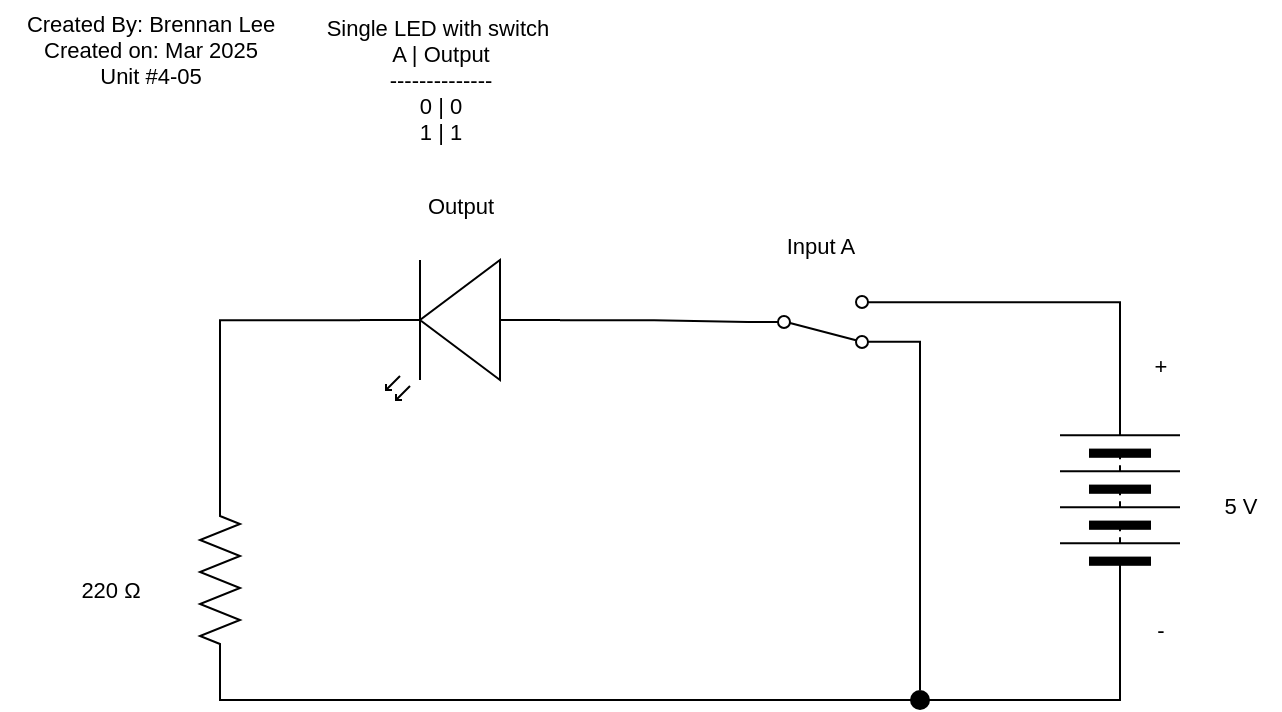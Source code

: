 <mxfile>
    <diagram id="fNwugrVy0eKmmkQfSsmO" name="Page-1">
        <mxGraphModel dx="1086" dy="692" grid="1" gridSize="10" guides="1" tooltips="1" connect="1" arrows="1" fold="1" page="1" pageScale="1" pageWidth="827" pageHeight="1169" math="0" shadow="0">
            <root>
                <mxCell id="0"/>
                <mxCell id="1" parent="0"/>
                <mxCell id="8" style="edgeStyle=orthogonalEdgeStyle;shape=connector;rounded=0;html=1;exitX=0;exitY=0.5;exitDx=0;exitDy=0;exitPerimeter=0;entryX=0;entryY=0.5;entryDx=0;entryDy=0;strokeColor=default;align=center;verticalAlign=middle;fontFamily=Helvetica;fontSize=11;fontColor=default;labelBackgroundColor=default;endArrow=none;endFill=0;" edge="1" parent="1" source="2" target="6">
                    <mxGeometry relative="1" as="geometry"/>
                </mxCell>
                <mxCell id="2" value="" style="pointerEvents=1;verticalLabelPosition=bottom;shadow=0;dashed=0;align=center;html=1;verticalAlign=top;shape=mxgraph.electrical.resistors.resistor_2;rotation=-90;" vertex="1" parent="1">
                    <mxGeometry x="100" y="330" width="100" height="20" as="geometry"/>
                </mxCell>
                <mxCell id="13" style="edgeStyle=orthogonalEdgeStyle;shape=connector;rounded=0;html=1;exitX=0;exitY=0.57;exitDx=0;exitDy=0;exitPerimeter=0;strokeColor=default;align=center;verticalAlign=middle;fontFamily=Helvetica;fontSize=11;fontColor=default;labelBackgroundColor=default;endArrow=none;endFill=0;" edge="1" parent="1" source="3" target="4">
                    <mxGeometry relative="1" as="geometry"/>
                </mxCell>
                <mxCell id="3" value="" style="verticalLabelPosition=bottom;shadow=0;dashed=0;align=center;html=1;verticalAlign=top;shape=mxgraph.electrical.opto_electronics.led_2;pointerEvents=1;rotation=-180;" vertex="1" parent="1">
                    <mxGeometry x="220" y="180" width="100" height="70" as="geometry"/>
                </mxCell>
                <mxCell id="10" style="edgeStyle=orthogonalEdgeStyle;shape=connector;rounded=0;html=1;exitX=1;exitY=0.88;exitDx=0;exitDy=0;strokeColor=default;align=center;verticalAlign=middle;fontFamily=Helvetica;fontSize=11;fontColor=default;labelBackgroundColor=default;endArrow=none;endFill=0;" edge="1" parent="1" source="4" target="11">
                    <mxGeometry relative="1" as="geometry">
                        <mxPoint x="500" y="400" as="targetPoint"/>
                    </mxGeometry>
                </mxCell>
                <mxCell id="4" value="" style="html=1;shape=mxgraph.electrical.electro-mechanical.twoWaySwitch;aspect=fixed;elSwitchState=2;rotation=0;flipH=0;flipV=1;" vertex="1" parent="1">
                    <mxGeometry x="414" y="198" width="75" height="26" as="geometry"/>
                </mxCell>
                <mxCell id="9" style="edgeStyle=orthogonalEdgeStyle;shape=connector;rounded=0;html=1;exitX=1;exitY=0.5;exitDx=0;exitDy=0;entryX=1;entryY=0.12;entryDx=0;entryDy=0;strokeColor=default;align=center;verticalAlign=middle;fontFamily=Helvetica;fontSize=11;fontColor=default;labelBackgroundColor=default;endArrow=none;endFill=0;" edge="1" parent="1" source="6" target="4">
                    <mxGeometry relative="1" as="geometry"/>
                </mxCell>
                <mxCell id="6" value="" style="pointerEvents=1;verticalLabelPosition=bottom;shadow=0;dashed=0;align=center;html=1;verticalAlign=top;shape=mxgraph.electrical.miscellaneous.batteryStack;rotation=-90;" vertex="1" parent="1">
                    <mxGeometry x="550" y="270" width="100" height="60" as="geometry"/>
                </mxCell>
                <mxCell id="7" style="edgeStyle=orthogonalEdgeStyle;html=1;exitX=1;exitY=0.5;exitDx=0;exitDy=0;exitPerimeter=0;entryX=1;entryY=0.57;entryDx=0;entryDy=0;entryPerimeter=0;endArrow=none;endFill=0;rounded=0;" edge="1" parent="1" source="2" target="3">
                    <mxGeometry relative="1" as="geometry"/>
                </mxCell>
                <mxCell id="11" value="" style="shape=ellipse;fillColor=#000000;strokeColor=none;html=1;sketch=0;fontFamily=Helvetica;fontSize=11;fontColor=default;labelBackgroundColor=default;" vertex="1" parent="1">
                    <mxGeometry x="495" y="395" width="10" height="10" as="geometry"/>
                </mxCell>
                <mxCell id="14" value="+" style="text;html=1;align=center;verticalAlign=middle;resizable=0;points=[];autosize=1;strokeColor=none;fillColor=none;fontFamily=Helvetica;fontSize=11;fontColor=default;labelBackgroundColor=default;" vertex="1" parent="1">
                    <mxGeometry x="605" y="218" width="30" height="30" as="geometry"/>
                </mxCell>
                <mxCell id="15" value="-" style="text;html=1;align=center;verticalAlign=middle;resizable=0;points=[];autosize=1;strokeColor=none;fillColor=none;fontFamily=Helvetica;fontSize=11;fontColor=default;labelBackgroundColor=default;" vertex="1" parent="1">
                    <mxGeometry x="605" y="350" width="30" height="30" as="geometry"/>
                </mxCell>
                <mxCell id="16" value="5 V" style="text;html=1;align=center;verticalAlign=middle;resizable=0;points=[];autosize=1;strokeColor=none;fillColor=none;fontFamily=Helvetica;fontSize=11;fontColor=default;labelBackgroundColor=default;" vertex="1" parent="1">
                    <mxGeometry x="640" y="288" width="40" height="30" as="geometry"/>
                </mxCell>
                <mxCell id="17" value="Input A" style="text;html=1;align=center;verticalAlign=middle;resizable=0;points=[];autosize=1;strokeColor=none;fillColor=none;fontFamily=Helvetica;fontSize=11;fontColor=default;labelBackgroundColor=default;" vertex="1" parent="1">
                    <mxGeometry x="420" y="158" width="60" height="30" as="geometry"/>
                </mxCell>
                <mxCell id="18" value="Output" style="text;html=1;align=center;verticalAlign=middle;resizable=0;points=[];autosize=1;strokeColor=none;fillColor=none;fontFamily=Helvetica;fontSize=11;fontColor=default;labelBackgroundColor=default;" vertex="1" parent="1">
                    <mxGeometry x="240" y="138" width="60" height="30" as="geometry"/>
                </mxCell>
                <mxCell id="19" value="220 Ω" style="text;html=1;align=center;verticalAlign=middle;resizable=0;points=[];autosize=1;strokeColor=none;fillColor=none;fontFamily=Helvetica;fontSize=11;fontColor=default;labelBackgroundColor=default;" vertex="1" parent="1">
                    <mxGeometry x="70" y="330" width="50" height="30" as="geometry"/>
                </mxCell>
                <mxCell id="20" value="&lt;div&gt;&lt;font color=&quot;#000000&quot;&gt;Created By: Brennan Lee&lt;/font&gt;&lt;/div&gt;&lt;div&gt;&lt;font color=&quot;#000000&quot;&gt;Created on: Mar 2025&lt;/font&gt;&lt;/div&gt;&lt;div&gt;&lt;font color=&quot;#000000&quot;&gt;Unit #4-05&lt;/font&gt;&lt;/div&gt;" style="text;html=1;align=center;verticalAlign=middle;resizable=0;points=[];autosize=1;strokeColor=none;fillColor=none;fontFamily=Helvetica;fontSize=11;fontColor=default;labelBackgroundColor=default;" vertex="1" parent="1">
                    <mxGeometry x="40" y="50" width="150" height="50" as="geometry"/>
                </mxCell>
                <mxCell id="21" value="&lt;div&gt;&lt;font color=&quot;#000000&quot;&gt;Single LED with switch&amp;nbsp;&lt;/font&gt;&lt;/div&gt;&lt;div&gt;&lt;font color=&quot;#000000&quot;&gt;A | Output&lt;/font&gt;&lt;/div&gt;&lt;div&gt;&lt;font color=&quot;#000000&quot;&gt;--------------&lt;/font&gt;&lt;/div&gt;&lt;div&gt;&lt;font color=&quot;#000000&quot;&gt;0 | 0&lt;/font&gt;&lt;/div&gt;&lt;div&gt;&lt;font color=&quot;#000000&quot;&gt;1 | 1&lt;/font&gt;&lt;/div&gt;" style="text;html=1;align=center;verticalAlign=middle;resizable=0;points=[];autosize=1;strokeColor=none;fillColor=none;fontFamily=Helvetica;fontSize=11;fontColor=default;labelBackgroundColor=default;" vertex="1" parent="1">
                    <mxGeometry x="190" y="50" width="140" height="80" as="geometry"/>
                </mxCell>
            </root>
        </mxGraphModel>
    </diagram>
</mxfile>